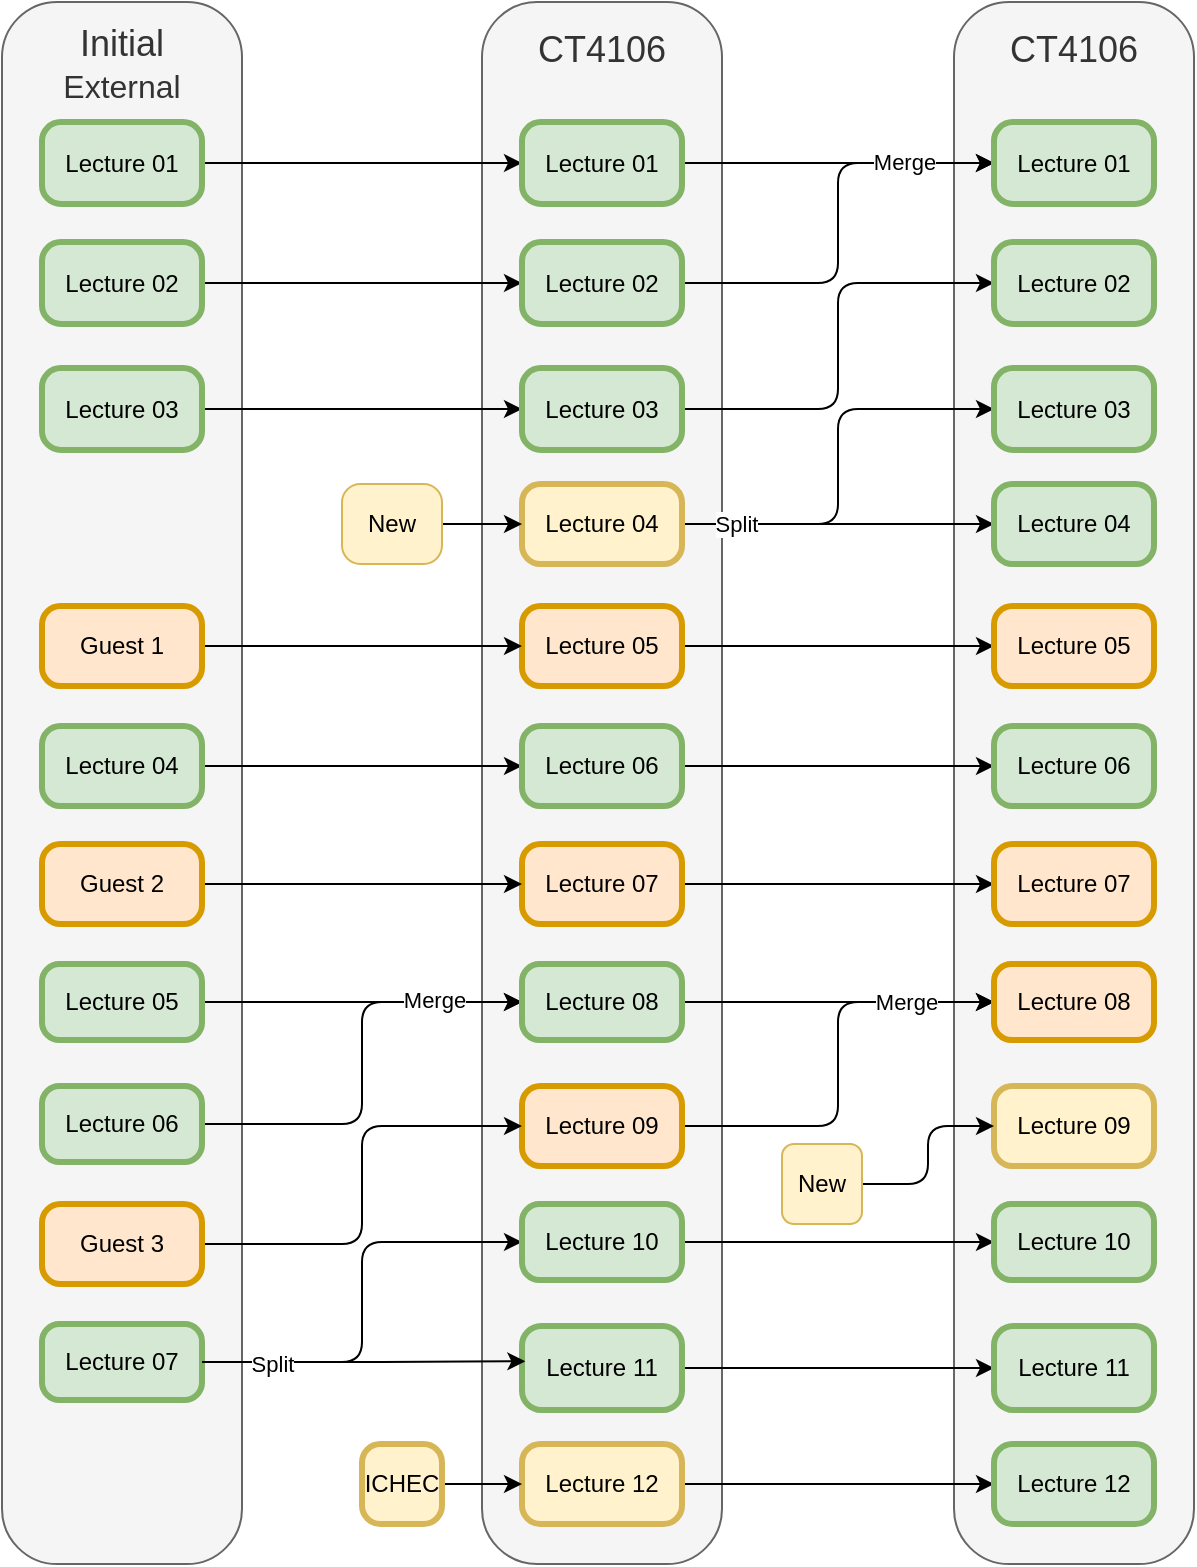 <mxfile>
    <diagram id="_cpUwCddfi01fyE_V97n" name="Page-1">
        <mxGraphModel dx="2752" dy="1438" grid="1" gridSize="10" guides="1" tooltips="1" connect="1" arrows="1" fold="1" page="1" pageScale="1" pageWidth="1169" pageHeight="1654" math="0" shadow="0">
            <root>
                <mxCell id="0"/>
                <mxCell id="1" parent="0"/>
                <mxCell id="78" value="&lt;font style=&quot;font-size: 18px;&quot;&gt;CT4106&lt;/font&gt;&lt;div&gt;&lt;font style=&quot;font-size: 18px;&quot;&gt;&lt;br&gt;&lt;/font&gt;&lt;/div&gt;&lt;div&gt;&lt;font style=&quot;font-size: 18px;&quot;&gt;&lt;br&gt;&lt;/font&gt;&lt;/div&gt;&lt;div&gt;&lt;font style=&quot;font-size: 18px;&quot;&gt;&lt;br&gt;&lt;/font&gt;&lt;/div&gt;&lt;div&gt;&lt;font style=&quot;font-size: 18px;&quot;&gt;&lt;br&gt;&lt;/font&gt;&lt;/div&gt;&lt;div&gt;&lt;font style=&quot;font-size: 18px;&quot;&gt;&lt;br&gt;&lt;/font&gt;&lt;/div&gt;&lt;div&gt;&lt;font style=&quot;font-size: 18px;&quot;&gt;&lt;br&gt;&lt;/font&gt;&lt;/div&gt;&lt;div&gt;&lt;font style=&quot;font-size: 18px;&quot;&gt;&lt;br&gt;&lt;/font&gt;&lt;/div&gt;&lt;div&gt;&lt;font style=&quot;font-size: 18px;&quot;&gt;&lt;br&gt;&lt;/font&gt;&lt;/div&gt;&lt;div&gt;&lt;font style=&quot;font-size: 18px;&quot;&gt;&lt;br&gt;&lt;/font&gt;&lt;/div&gt;&lt;div&gt;&lt;font style=&quot;font-size: 18px;&quot;&gt;&lt;br&gt;&lt;/font&gt;&lt;/div&gt;&lt;div&gt;&lt;font style=&quot;font-size: 18px;&quot;&gt;&lt;br&gt;&lt;/font&gt;&lt;/div&gt;&lt;div&gt;&lt;font style=&quot;font-size: 18px;&quot;&gt;&lt;br&gt;&lt;/font&gt;&lt;/div&gt;&lt;div&gt;&lt;font style=&quot;font-size: 18px;&quot;&gt;&lt;br&gt;&lt;/font&gt;&lt;/div&gt;&lt;div&gt;&lt;font style=&quot;font-size: 18px;&quot;&gt;&lt;br&gt;&lt;/font&gt;&lt;/div&gt;&lt;div&gt;&lt;font style=&quot;font-size: 18px;&quot;&gt;&lt;br&gt;&lt;/font&gt;&lt;/div&gt;&lt;div&gt;&lt;font style=&quot;font-size: 18px;&quot;&gt;&lt;br&gt;&lt;/font&gt;&lt;/div&gt;&lt;div&gt;&lt;font style=&quot;font-size: 18px;&quot;&gt;&lt;br&gt;&lt;/font&gt;&lt;/div&gt;&lt;div&gt;&lt;font style=&quot;font-size: 18px;&quot;&gt;&lt;br&gt;&lt;/font&gt;&lt;/div&gt;&lt;div&gt;&lt;font style=&quot;font-size: 18px;&quot;&gt;&lt;br&gt;&lt;/font&gt;&lt;/div&gt;&lt;div&gt;&lt;font style=&quot;font-size: 18px;&quot;&gt;&lt;br&gt;&lt;/font&gt;&lt;/div&gt;&lt;div&gt;&lt;font style=&quot;font-size: 18px;&quot;&gt;&lt;br&gt;&lt;/font&gt;&lt;/div&gt;&lt;div&gt;&lt;font style=&quot;font-size: 18px;&quot;&gt;&lt;br&gt;&lt;/font&gt;&lt;/div&gt;&lt;div&gt;&lt;font style=&quot;font-size: 18px;&quot;&gt;&lt;br&gt;&lt;/font&gt;&lt;/div&gt;&lt;div&gt;&lt;font style=&quot;font-size: 18px;&quot;&gt;&lt;br&gt;&lt;/font&gt;&lt;/div&gt;&lt;div&gt;&lt;font style=&quot;font-size: 18px;&quot;&gt;&lt;br&gt;&lt;/font&gt;&lt;/div&gt;&lt;div&gt;&lt;font style=&quot;font-size: 18px;&quot;&gt;&lt;br&gt;&lt;/font&gt;&lt;/div&gt;&lt;div&gt;&lt;font style=&quot;font-size: 18px;&quot;&gt;&lt;br&gt;&lt;/font&gt;&lt;/div&gt;&lt;div&gt;&lt;font style=&quot;font-size: 18px;&quot;&gt;&lt;br&gt;&lt;/font&gt;&lt;/div&gt;&lt;div&gt;&lt;font style=&quot;font-size: 18px;&quot;&gt;&lt;br&gt;&lt;/font&gt;&lt;/div&gt;&lt;div&gt;&lt;font style=&quot;font-size: 18px;&quot;&gt;&lt;br&gt;&lt;/font&gt;&lt;/div&gt;&lt;div&gt;&lt;font style=&quot;font-size: 18px;&quot;&gt;&lt;br&gt;&lt;/font&gt;&lt;/div&gt;&lt;div&gt;&lt;font style=&quot;font-size: 18px;&quot;&gt;&lt;br&gt;&lt;/font&gt;&lt;/div&gt;&lt;div&gt;&lt;font style=&quot;font-size: 18px;&quot;&gt;&lt;br&gt;&lt;/font&gt;&lt;/div&gt;&lt;div&gt;&lt;font style=&quot;font-size: 18px;&quot;&gt;&lt;br&gt;&lt;/font&gt;&lt;/div&gt;" style="rounded=1;whiteSpace=wrap;html=1;strokeWidth=1;arcSize=23;fillStyle=auto;fillColor=#f5f5f5;fontColor=#333333;strokeColor=#666666;" parent="1" vertex="1">
                    <mxGeometry x="536" y="59" width="120" height="781" as="geometry"/>
                </mxCell>
                <mxCell id="57" value="&lt;font style=&quot;font-size: 18px;&quot;&gt;CT4106&lt;/font&gt;&lt;div&gt;&lt;font style=&quot;font-size: 18px;&quot;&gt;&lt;br&gt;&lt;/font&gt;&lt;/div&gt;&lt;div&gt;&lt;font style=&quot;font-size: 18px;&quot;&gt;&lt;br&gt;&lt;/font&gt;&lt;/div&gt;&lt;div&gt;&lt;font style=&quot;font-size: 18px;&quot;&gt;&lt;br&gt;&lt;/font&gt;&lt;/div&gt;&lt;div&gt;&lt;font style=&quot;font-size: 18px;&quot;&gt;&lt;br&gt;&lt;/font&gt;&lt;/div&gt;&lt;div&gt;&lt;font style=&quot;font-size: 18px;&quot;&gt;&lt;br&gt;&lt;/font&gt;&lt;/div&gt;&lt;div&gt;&lt;font style=&quot;font-size: 18px;&quot;&gt;&lt;br&gt;&lt;/font&gt;&lt;/div&gt;&lt;div&gt;&lt;font style=&quot;font-size: 18px;&quot;&gt;&lt;br&gt;&lt;/font&gt;&lt;/div&gt;&lt;div&gt;&lt;font style=&quot;font-size: 18px;&quot;&gt;&lt;br&gt;&lt;/font&gt;&lt;/div&gt;&lt;div&gt;&lt;font style=&quot;font-size: 18px;&quot;&gt;&lt;br&gt;&lt;/font&gt;&lt;/div&gt;&lt;div&gt;&lt;font style=&quot;font-size: 18px;&quot;&gt;&lt;br&gt;&lt;/font&gt;&lt;/div&gt;&lt;div&gt;&lt;font style=&quot;font-size: 18px;&quot;&gt;&lt;br&gt;&lt;/font&gt;&lt;/div&gt;&lt;div&gt;&lt;font style=&quot;font-size: 18px;&quot;&gt;&lt;br&gt;&lt;/font&gt;&lt;/div&gt;&lt;div&gt;&lt;font style=&quot;font-size: 18px;&quot;&gt;&lt;br&gt;&lt;/font&gt;&lt;/div&gt;&lt;div&gt;&lt;font style=&quot;font-size: 18px;&quot;&gt;&lt;br&gt;&lt;/font&gt;&lt;/div&gt;&lt;div&gt;&lt;font style=&quot;font-size: 18px;&quot;&gt;&lt;br&gt;&lt;/font&gt;&lt;/div&gt;&lt;div&gt;&lt;font style=&quot;font-size: 18px;&quot;&gt;&lt;br&gt;&lt;/font&gt;&lt;/div&gt;&lt;div&gt;&lt;font style=&quot;font-size: 18px;&quot;&gt;&lt;br&gt;&lt;/font&gt;&lt;/div&gt;&lt;div&gt;&lt;font style=&quot;font-size: 18px;&quot;&gt;&lt;br&gt;&lt;/font&gt;&lt;/div&gt;&lt;div&gt;&lt;font style=&quot;font-size: 18px;&quot;&gt;&lt;br&gt;&lt;/font&gt;&lt;/div&gt;&lt;div&gt;&lt;font style=&quot;font-size: 18px;&quot;&gt;&lt;br&gt;&lt;/font&gt;&lt;/div&gt;&lt;div&gt;&lt;font style=&quot;font-size: 18px;&quot;&gt;&lt;br&gt;&lt;/font&gt;&lt;/div&gt;&lt;div&gt;&lt;font style=&quot;font-size: 18px;&quot;&gt;&lt;br&gt;&lt;/font&gt;&lt;/div&gt;&lt;div&gt;&lt;font style=&quot;font-size: 18px;&quot;&gt;&lt;br&gt;&lt;/font&gt;&lt;/div&gt;&lt;div&gt;&lt;font style=&quot;font-size: 18px;&quot;&gt;&lt;br&gt;&lt;/font&gt;&lt;/div&gt;&lt;div&gt;&lt;font style=&quot;font-size: 18px;&quot;&gt;&lt;br&gt;&lt;/font&gt;&lt;/div&gt;&lt;div&gt;&lt;font style=&quot;font-size: 18px;&quot;&gt;&lt;br&gt;&lt;/font&gt;&lt;/div&gt;&lt;div&gt;&lt;font style=&quot;font-size: 18px;&quot;&gt;&lt;br&gt;&lt;/font&gt;&lt;/div&gt;&lt;div&gt;&lt;font style=&quot;font-size: 18px;&quot;&gt;&lt;br&gt;&lt;/font&gt;&lt;/div&gt;&lt;div&gt;&lt;font style=&quot;font-size: 18px;&quot;&gt;&lt;br&gt;&lt;/font&gt;&lt;/div&gt;&lt;div&gt;&lt;font style=&quot;font-size: 18px;&quot;&gt;&lt;br&gt;&lt;/font&gt;&lt;/div&gt;&lt;div&gt;&lt;font style=&quot;font-size: 18px;&quot;&gt;&lt;br&gt;&lt;/font&gt;&lt;/div&gt;&lt;div&gt;&lt;font style=&quot;font-size: 18px;&quot;&gt;&lt;br&gt;&lt;/font&gt;&lt;/div&gt;&lt;div&gt;&lt;font style=&quot;font-size: 18px;&quot;&gt;&lt;br&gt;&lt;/font&gt;&lt;/div&gt;&lt;div&gt;&lt;font style=&quot;font-size: 18px;&quot;&gt;&lt;br&gt;&lt;/font&gt;&lt;/div&gt;" style="rounded=1;whiteSpace=wrap;html=1;fillColor=#f5f5f5;strokeColor=#666666;strokeWidth=1;arcSize=23;fontColor=#333333;" parent="1" vertex="1">
                    <mxGeometry x="300" y="59" width="120" height="781" as="geometry"/>
                </mxCell>
                <mxCell id="9" value="&lt;font style=&quot;font-size: 18px;&quot;&gt;Initial&lt;/font&gt;&lt;div&gt;&lt;font size=&quot;3&quot;&gt;External&lt;/font&gt;&lt;/div&gt;&lt;div&gt;&lt;font size=&quot;3&quot;&gt;&lt;br&gt;&lt;/font&gt;&lt;/div&gt;&lt;div&gt;&lt;font size=&quot;3&quot;&gt;&lt;br&gt;&lt;/font&gt;&lt;/div&gt;&lt;div&gt;&lt;font size=&quot;3&quot;&gt;&lt;br&gt;&lt;/font&gt;&lt;/div&gt;&lt;div&gt;&lt;font size=&quot;3&quot;&gt;&lt;br&gt;&lt;/font&gt;&lt;/div&gt;&lt;div&gt;&lt;font size=&quot;3&quot;&gt;&lt;br&gt;&lt;/font&gt;&lt;/div&gt;&lt;div&gt;&lt;font size=&quot;3&quot;&gt;&lt;br&gt;&lt;/font&gt;&lt;/div&gt;&lt;div&gt;&lt;br&gt;&lt;/div&gt;&lt;div&gt;&lt;font size=&quot;3&quot;&gt;&lt;br&gt;&lt;/font&gt;&lt;/div&gt;&lt;div&gt;&lt;font size=&quot;3&quot;&gt;&lt;br&gt;&lt;/font&gt;&lt;/div&gt;&lt;div&gt;&lt;font size=&quot;3&quot;&gt;&lt;br&gt;&lt;/font&gt;&lt;/div&gt;&lt;div&gt;&lt;font size=&quot;3&quot;&gt;&lt;br&gt;&lt;/font&gt;&lt;/div&gt;&lt;div&gt;&lt;font size=&quot;3&quot;&gt;&lt;br&gt;&lt;/font&gt;&lt;/div&gt;&lt;div&gt;&lt;font size=&quot;3&quot;&gt;&lt;br&gt;&lt;/font&gt;&lt;/div&gt;&lt;div&gt;&lt;font size=&quot;3&quot;&gt;&lt;br&gt;&lt;/font&gt;&lt;/div&gt;&lt;div&gt;&lt;font size=&quot;3&quot;&gt;&lt;br&gt;&lt;/font&gt;&lt;/div&gt;&lt;div&gt;&lt;font size=&quot;3&quot;&gt;&lt;br&gt;&lt;/font&gt;&lt;/div&gt;&lt;div&gt;&lt;font size=&quot;3&quot;&gt;&lt;br&gt;&lt;/font&gt;&lt;/div&gt;&lt;div&gt;&lt;font size=&quot;3&quot;&gt;&lt;br&gt;&lt;/font&gt;&lt;/div&gt;&lt;div&gt;&lt;font size=&quot;3&quot;&gt;&lt;br&gt;&lt;/font&gt;&lt;/div&gt;&lt;div&gt;&lt;font size=&quot;3&quot;&gt;&lt;br&gt;&lt;/font&gt;&lt;/div&gt;&lt;div&gt;&lt;font size=&quot;3&quot;&gt;&lt;br&gt;&lt;/font&gt;&lt;/div&gt;&lt;div&gt;&lt;font size=&quot;3&quot;&gt;&lt;br&gt;&lt;/font&gt;&lt;/div&gt;&lt;div&gt;&lt;font size=&quot;3&quot;&gt;&lt;br&gt;&lt;/font&gt;&lt;/div&gt;&lt;div&gt;&lt;font size=&quot;3&quot;&gt;&lt;br&gt;&lt;/font&gt;&lt;/div&gt;&lt;div&gt;&lt;font size=&quot;3&quot;&gt;&lt;br&gt;&lt;/font&gt;&lt;/div&gt;&lt;div&gt;&lt;font size=&quot;3&quot;&gt;&lt;br&gt;&lt;/font&gt;&lt;/div&gt;&lt;div&gt;&lt;font size=&quot;3&quot;&gt;&lt;br&gt;&lt;/font&gt;&lt;/div&gt;&lt;div&gt;&lt;font size=&quot;3&quot;&gt;&lt;br&gt;&lt;/font&gt;&lt;/div&gt;&lt;div&gt;&lt;font size=&quot;3&quot;&gt;&lt;br&gt;&lt;/font&gt;&lt;/div&gt;&lt;div&gt;&lt;font size=&quot;3&quot;&gt;&lt;br&gt;&lt;/font&gt;&lt;/div&gt;&lt;div&gt;&lt;font size=&quot;3&quot;&gt;&lt;br&gt;&lt;/font&gt;&lt;/div&gt;&lt;div&gt;&lt;font size=&quot;3&quot;&gt;&lt;br&gt;&lt;/font&gt;&lt;/div&gt;&lt;div&gt;&lt;font size=&quot;3&quot;&gt;&lt;br&gt;&lt;/font&gt;&lt;/div&gt;&lt;div&gt;&lt;font size=&quot;3&quot;&gt;&lt;br&gt;&lt;/font&gt;&lt;/div&gt;&lt;div&gt;&lt;br&gt;&lt;/div&gt;&lt;div&gt;&lt;br&gt;&lt;/div&gt;&lt;div&gt;&lt;br&gt;&lt;/div&gt;&lt;div&gt;&lt;br&gt;&lt;/div&gt;&lt;div&gt;&lt;br&gt;&lt;/div&gt;" style="rounded=1;whiteSpace=wrap;html=1;fillColor=#f5f5f5;strokeColor=#666666;strokeWidth=1;arcSize=23;fontColor=#333333;" parent="1" vertex="1">
                    <mxGeometry x="60" y="59" width="120" height="781" as="geometry"/>
                </mxCell>
                <mxCell id="17" style="edgeStyle=none;html=1;" parent="1" source="2" target="10" edge="1">
                    <mxGeometry relative="1" as="geometry"/>
                </mxCell>
                <mxCell id="2" value="Lecture 01" style="rounded=1;whiteSpace=wrap;html=1;fillColor=#d5e8d4;strokeColor=#82b366;strokeWidth=3;arcSize=23;" parent="1" vertex="1">
                    <mxGeometry x="80" y="119" width="80" height="41" as="geometry"/>
                </mxCell>
                <mxCell id="18" style="edgeStyle=none;html=1;exitX=1;exitY=0.5;exitDx=0;exitDy=0;entryX=0;entryY=0.5;entryDx=0;entryDy=0;" parent="1" source="3" target="11" edge="1">
                    <mxGeometry relative="1" as="geometry"/>
                </mxCell>
                <mxCell id="3" value="Lecture 02" style="rounded=1;whiteSpace=wrap;html=1;fillColor=#d5e8d4;strokeColor=#82b366;strokeWidth=3;arcSize=23;" parent="1" vertex="1">
                    <mxGeometry x="80" y="179" width="80" height="41" as="geometry"/>
                </mxCell>
                <mxCell id="32" style="edgeStyle=orthogonalEdgeStyle;html=1;exitX=1;exitY=0.5;exitDx=0;exitDy=0;entryX=0;entryY=0.5;entryDx=0;entryDy=0;" parent="1" source="4" target="29" edge="1">
                    <mxGeometry relative="1" as="geometry"/>
                </mxCell>
                <mxCell id="4" value="Lecture 05" style="rounded=1;whiteSpace=wrap;html=1;fillColor=#d5e8d4;strokeColor=#82b366;strokeWidth=3;arcSize=23;" parent="1" vertex="1">
                    <mxGeometry x="80" y="540" width="80" height="38" as="geometry"/>
                </mxCell>
                <mxCell id="33" style="edgeStyle=orthogonalEdgeStyle;html=1;exitX=1;exitY=0.5;exitDx=0;exitDy=0;entryX=0;entryY=0.5;entryDx=0;entryDy=0;" parent="1" source="5" target="29" edge="1">
                    <mxGeometry relative="1" as="geometry"/>
                </mxCell>
                <mxCell id="34" value="Merge" style="edgeLabel;html=1;align=center;verticalAlign=middle;resizable=0;points=[];" parent="33" vertex="1" connectable="0">
                    <mxGeometry x="0.596" y="1" relative="1" as="geometry">
                        <mxPoint as="offset"/>
                    </mxGeometry>
                </mxCell>
                <mxCell id="5" value="Lecture 06" style="rounded=1;whiteSpace=wrap;html=1;fillColor=#d5e8d4;strokeColor=#82b366;strokeWidth=3;arcSize=23;" parent="1" vertex="1">
                    <mxGeometry x="80" y="601" width="80" height="38" as="geometry"/>
                </mxCell>
                <mxCell id="37" style="edgeStyle=orthogonalEdgeStyle;html=1;exitX=1;exitY=0.5;exitDx=0;exitDy=0;entryX=0;entryY=0.5;entryDx=0;entryDy=0;" parent="1" source="6" target="28" edge="1">
                    <mxGeometry relative="1" as="geometry"/>
                </mxCell>
                <mxCell id="6" value="Lecture 07" style="rounded=1;whiteSpace=wrap;html=1;fillColor=#d5e8d4;strokeColor=#82b366;strokeWidth=3;arcSize=23;" parent="1" vertex="1">
                    <mxGeometry x="80" y="720" width="80" height="38" as="geometry"/>
                </mxCell>
                <mxCell id="19" style="edgeStyle=none;html=1;exitX=1;exitY=0.5;exitDx=0;exitDy=0;entryX=0;entryY=0.5;entryDx=0;entryDy=0;" parent="1" source="7" target="12" edge="1">
                    <mxGeometry relative="1" as="geometry"/>
                </mxCell>
                <mxCell id="7" value="Lecture 03" style="rounded=1;whiteSpace=wrap;html=1;fillColor=#d5e8d4;strokeColor=#82b366;strokeWidth=3;arcSize=23;" parent="1" vertex="1">
                    <mxGeometry x="80" y="242" width="80" height="41" as="geometry"/>
                </mxCell>
                <mxCell id="24" style="edgeStyle=none;html=1;exitX=1;exitY=0.5;exitDx=0;exitDy=0;" parent="1" source="8" target="15" edge="1">
                    <mxGeometry relative="1" as="geometry"/>
                </mxCell>
                <mxCell id="8" value="Lecture 04" style="rounded=1;whiteSpace=wrap;html=1;fillColor=#d5e8d4;strokeColor=#82b366;strokeWidth=3;arcSize=23;" parent="1" vertex="1">
                    <mxGeometry x="80" y="421" width="80" height="40" as="geometry"/>
                </mxCell>
                <mxCell id="59" style="edgeStyle=orthogonalEdgeStyle;html=1;exitX=1;exitY=0.5;exitDx=0;exitDy=0;" parent="1" source="10" target="45" edge="1">
                    <mxGeometry relative="1" as="geometry"/>
                </mxCell>
                <mxCell id="10" value="Lecture 01" style="rounded=1;whiteSpace=wrap;html=1;fillColor=#d5e8d4;strokeColor=#82b366;strokeWidth=3;arcSize=23;" parent="1" vertex="1">
                    <mxGeometry x="320" y="119" width="80" height="41" as="geometry"/>
                </mxCell>
                <mxCell id="60" style="edgeStyle=orthogonalEdgeStyle;html=1;exitX=1;exitY=0.5;exitDx=0;exitDy=0;entryX=0;entryY=0.5;entryDx=0;entryDy=0;" parent="1" source="11" target="45" edge="1">
                    <mxGeometry relative="1" as="geometry"/>
                </mxCell>
                <mxCell id="61" value="Merge" style="edgeLabel;html=1;align=center;verticalAlign=middle;resizable=0;points=[];" parent="60" vertex="1" connectable="0">
                    <mxGeometry x="0.58" y="1" relative="1" as="geometry">
                        <mxPoint as="offset"/>
                    </mxGeometry>
                </mxCell>
                <mxCell id="11" value="Lecture 02" style="rounded=1;whiteSpace=wrap;html=1;fillColor=#d5e8d4;strokeColor=#82b366;strokeWidth=3;arcSize=23;" parent="1" vertex="1">
                    <mxGeometry x="320" y="179" width="80" height="41" as="geometry"/>
                </mxCell>
                <mxCell id="62" style="edgeStyle=orthogonalEdgeStyle;html=1;exitX=1;exitY=0.5;exitDx=0;exitDy=0;entryX=0;entryY=0.5;entryDx=0;entryDy=0;" parent="1" source="12" target="46" edge="1">
                    <mxGeometry relative="1" as="geometry"/>
                </mxCell>
                <mxCell id="12" value="Lecture 03" style="rounded=1;whiteSpace=wrap;html=1;fillColor=#d5e8d4;strokeColor=#82b366;strokeWidth=3;arcSize=23;" parent="1" vertex="1">
                    <mxGeometry x="320" y="242" width="80" height="41" as="geometry"/>
                </mxCell>
                <mxCell id="63" style="edgeStyle=orthogonalEdgeStyle;html=1;exitX=1;exitY=0.5;exitDx=0;exitDy=0;entryX=0;entryY=0.5;entryDx=0;entryDy=0;" parent="1" source="13" target="47" edge="1">
                    <mxGeometry relative="1" as="geometry"/>
                </mxCell>
                <mxCell id="64" style="edgeStyle=orthogonalEdgeStyle;html=1;exitX=1;exitY=0.5;exitDx=0;exitDy=0;entryX=0;entryY=0.5;entryDx=0;entryDy=0;" parent="1" source="13" target="48" edge="1">
                    <mxGeometry relative="1" as="geometry"/>
                </mxCell>
                <mxCell id="65" value="Split" style="edgeLabel;html=1;align=center;verticalAlign=middle;resizable=0;points=[];" parent="64" vertex="1" connectable="0">
                    <mxGeometry x="-0.731" y="1" relative="1" as="geometry">
                        <mxPoint x="6" y="1" as="offset"/>
                    </mxGeometry>
                </mxCell>
                <mxCell id="13" value="Lecture 04" style="rounded=1;whiteSpace=wrap;html=1;fillColor=#fff2cc;strokeColor=#d6b656;strokeWidth=3;arcSize=23;" parent="1" vertex="1">
                    <mxGeometry x="320" y="300" width="80" height="40" as="geometry"/>
                </mxCell>
                <mxCell id="66" style="edgeStyle=orthogonalEdgeStyle;html=1;exitX=1;exitY=0.5;exitDx=0;exitDy=0;entryX=0;entryY=0.5;entryDx=0;entryDy=0;" parent="1" source="14" target="49" edge="1">
                    <mxGeometry relative="1" as="geometry"/>
                </mxCell>
                <mxCell id="14" value="Lecture 05" style="rounded=1;whiteSpace=wrap;html=1;fillColor=#ffe6cc;strokeColor=#d79b00;strokeWidth=3;arcSize=23;" parent="1" vertex="1">
                    <mxGeometry x="320" y="361" width="80" height="40" as="geometry"/>
                </mxCell>
                <mxCell id="67" style="edgeStyle=orthogonalEdgeStyle;html=1;exitX=1;exitY=0.5;exitDx=0;exitDy=0;entryX=0;entryY=0.5;entryDx=0;entryDy=0;" parent="1" source="15" target="50" edge="1">
                    <mxGeometry relative="1" as="geometry"/>
                </mxCell>
                <mxCell id="15" value="Lecture 06" style="rounded=1;whiteSpace=wrap;html=1;fillColor=#d5e8d4;strokeColor=#82b366;strokeWidth=3;arcSize=23;" parent="1" vertex="1">
                    <mxGeometry x="320" y="421" width="80" height="40" as="geometry"/>
                </mxCell>
                <mxCell id="68" style="edgeStyle=orthogonalEdgeStyle;html=1;exitX=1;exitY=0.5;exitDx=0;exitDy=0;" parent="1" source="16" target="51" edge="1">
                    <mxGeometry relative="1" as="geometry"/>
                </mxCell>
                <mxCell id="16" value="Lecture 07" style="rounded=1;whiteSpace=wrap;html=1;fillColor=#ffe6cc;strokeColor=#d79b00;strokeWidth=3;arcSize=23;" parent="1" vertex="1">
                    <mxGeometry x="320" y="480" width="80" height="40" as="geometry"/>
                </mxCell>
                <mxCell id="21" style="edgeStyle=none;html=1;exitX=1;exitY=0.5;exitDx=0;exitDy=0;entryX=0;entryY=0.5;entryDx=0;entryDy=0;" parent="1" source="20" target="13" edge="1">
                    <mxGeometry relative="1" as="geometry"/>
                </mxCell>
                <mxCell id="20" value="New" style="rounded=1;whiteSpace=wrap;html=1;fillColor=#fff2cc;strokeColor=#d6b656;strokeWidth=1;arcSize=23;" parent="1" vertex="1">
                    <mxGeometry x="230" y="300" width="50" height="40" as="geometry"/>
                </mxCell>
                <mxCell id="23" style="edgeStyle=none;html=1;exitX=1;exitY=0.5;exitDx=0;exitDy=0;" parent="1" source="22" target="14" edge="1">
                    <mxGeometry relative="1" as="geometry"/>
                </mxCell>
                <mxCell id="22" value="Guest 1" style="rounded=1;whiteSpace=wrap;html=1;fillColor=#ffe6cc;strokeColor=#d79b00;strokeWidth=3;arcSize=23;" parent="1" vertex="1">
                    <mxGeometry x="80" y="361" width="80" height="40" as="geometry"/>
                </mxCell>
                <mxCell id="26" style="edgeStyle=none;html=1;exitX=1;exitY=0.5;exitDx=0;exitDy=0;" parent="1" source="25" target="16" edge="1">
                    <mxGeometry relative="1" as="geometry"/>
                </mxCell>
                <mxCell id="25" value="Guest 2" style="rounded=1;whiteSpace=wrap;html=1;fillColor=#ffe6cc;strokeColor=#d79b00;strokeWidth=3;arcSize=23;" parent="1" vertex="1">
                    <mxGeometry x="80" y="480" width="80" height="40" as="geometry"/>
                </mxCell>
                <mxCell id="74" style="edgeStyle=orthogonalEdgeStyle;html=1;exitX=1;exitY=0.5;exitDx=0;exitDy=0;entryX=0;entryY=0.5;entryDx=0;entryDy=0;" parent="1" source="27" target="52" edge="1">
                    <mxGeometry relative="1" as="geometry"/>
                </mxCell>
                <mxCell id="27" value="Lecture 12" style="rounded=1;whiteSpace=wrap;html=1;fillColor=#fff2cc;strokeColor=#d6b656;strokeWidth=3;arcSize=23;" parent="1" vertex="1">
                    <mxGeometry x="320" y="780" width="80" height="40" as="geometry"/>
                </mxCell>
                <mxCell id="72" style="edgeStyle=orthogonalEdgeStyle;html=1;exitX=1;exitY=0.5;exitDx=0;exitDy=0;entryX=0;entryY=0.5;entryDx=0;entryDy=0;" parent="1" source="28" target="53" edge="1">
                    <mxGeometry relative="1" as="geometry"/>
                </mxCell>
                <mxCell id="28" value="Lecture 10" style="rounded=1;whiteSpace=wrap;html=1;fillColor=#d5e8d4;strokeColor=#82b366;strokeWidth=3;arcSize=23;" parent="1" vertex="1">
                    <mxGeometry x="320" y="660" width="80" height="38" as="geometry"/>
                </mxCell>
                <mxCell id="69" style="edgeStyle=orthogonalEdgeStyle;html=1;exitX=1;exitY=0.5;exitDx=0;exitDy=0;entryX=0;entryY=0.5;entryDx=0;entryDy=0;" parent="1" source="29" target="54" edge="1">
                    <mxGeometry relative="1" as="geometry"/>
                </mxCell>
                <mxCell id="29" value="Lecture 08" style="rounded=1;whiteSpace=wrap;html=1;fillColor=#d5e8d4;strokeColor=#82b366;strokeWidth=3;arcSize=23;" parent="1" vertex="1">
                    <mxGeometry x="320" y="540" width="80" height="38" as="geometry"/>
                </mxCell>
                <mxCell id="73" style="edgeStyle=orthogonalEdgeStyle;html=1;exitX=1;exitY=0.5;exitDx=0;exitDy=0;entryX=0;entryY=0.5;entryDx=0;entryDy=0;" parent="1" source="30" target="55" edge="1">
                    <mxGeometry relative="1" as="geometry">
                        <mxPoint x="480" y="890" as="targetPoint"/>
                    </mxGeometry>
                </mxCell>
                <mxCell id="30" value="Lecture 11" style="rounded=1;whiteSpace=wrap;html=1;fillColor=#d5e8d4;strokeColor=#82b366;strokeWidth=3;arcSize=23;" parent="1" vertex="1">
                    <mxGeometry x="320" y="721" width="80" height="42" as="geometry"/>
                </mxCell>
                <mxCell id="70" style="edgeStyle=orthogonalEdgeStyle;html=1;exitX=1;exitY=0.5;exitDx=0;exitDy=0;entryX=0;entryY=0.5;entryDx=0;entryDy=0;" parent="1" source="31" target="54" edge="1">
                    <mxGeometry relative="1" as="geometry"/>
                </mxCell>
                <mxCell id="71" value="Merge" style="edgeLabel;html=1;align=center;verticalAlign=middle;resizable=0;points=[];" parent="70" vertex="1" connectable="0">
                    <mxGeometry x="0.767" relative="1" as="geometry">
                        <mxPoint x="-19" as="offset"/>
                    </mxGeometry>
                </mxCell>
                <mxCell id="31" value="Lecture 09" style="rounded=1;whiteSpace=wrap;html=1;fillColor=#ffe6cc;strokeColor=#d79b00;strokeWidth=3;arcSize=23;" parent="1" vertex="1">
                    <mxGeometry x="320" y="601" width="80" height="40" as="geometry"/>
                </mxCell>
                <mxCell id="36" style="edgeStyle=orthogonalEdgeStyle;html=1;exitX=1;exitY=0.5;exitDx=0;exitDy=0;entryX=0;entryY=0.5;entryDx=0;entryDy=0;" parent="1" source="35" target="31" edge="1">
                    <mxGeometry relative="1" as="geometry"/>
                </mxCell>
                <mxCell id="35" value="Guest 3" style="rounded=1;whiteSpace=wrap;html=1;fillColor=#ffe6cc;strokeColor=#d79b00;strokeWidth=3;arcSize=23;" parent="1" vertex="1">
                    <mxGeometry x="80" y="660" width="80" height="40" as="geometry"/>
                </mxCell>
                <mxCell id="38" style="edgeStyle=orthogonalEdgeStyle;html=1;exitX=1;exitY=0.5;exitDx=0;exitDy=0;entryX=0.021;entryY=0.42;entryDx=0;entryDy=0;entryPerimeter=0;" parent="1" source="6" target="30" edge="1">
                    <mxGeometry relative="1" as="geometry"/>
                </mxCell>
                <mxCell id="39" value="Split" style="edgeLabel;html=1;align=center;verticalAlign=middle;resizable=0;points=[];" parent="38" vertex="1" connectable="0">
                    <mxGeometry x="-0.772" y="-2" relative="1" as="geometry">
                        <mxPoint x="16" y="-1" as="offset"/>
                    </mxGeometry>
                </mxCell>
                <mxCell id="41" style="edgeStyle=none;html=1;exitX=1;exitY=0.5;exitDx=0;exitDy=0;entryX=0;entryY=0.5;entryDx=0;entryDy=0;" parent="1" source="40" target="27" edge="1">
                    <mxGeometry relative="1" as="geometry"/>
                </mxCell>
                <mxCell id="40" value="ICHEC" style="rounded=1;whiteSpace=wrap;html=1;fillColor=#fff2cc;strokeColor=#d6b656;strokeWidth=3;arcSize=23;" parent="1" vertex="1">
                    <mxGeometry x="240" y="780" width="40" height="40" as="geometry"/>
                </mxCell>
                <mxCell id="45" value="Lecture 01" style="rounded=1;whiteSpace=wrap;html=1;fillColor=#d5e8d4;strokeColor=#82b366;strokeWidth=3;arcSize=23;" parent="1" vertex="1">
                    <mxGeometry x="556" y="119" width="80" height="41" as="geometry"/>
                </mxCell>
                <mxCell id="46" value="Lecture 02" style="rounded=1;whiteSpace=wrap;html=1;fillColor=#d5e8d4;strokeColor=#82b366;strokeWidth=3;arcSize=23;" parent="1" vertex="1">
                    <mxGeometry x="556" y="179" width="80" height="41" as="geometry"/>
                </mxCell>
                <mxCell id="47" value="Lecture 03" style="rounded=1;whiteSpace=wrap;html=1;fillColor=#d5e8d4;strokeColor=#82b366;strokeWidth=3;arcSize=23;" parent="1" vertex="1">
                    <mxGeometry x="556" y="242" width="80" height="41" as="geometry"/>
                </mxCell>
                <mxCell id="48" value="Lecture 04" style="rounded=1;whiteSpace=wrap;html=1;fillColor=#d5e8d4;strokeColor=#82b366;strokeWidth=3;arcSize=23;" parent="1" vertex="1">
                    <mxGeometry x="556" y="300" width="80" height="40" as="geometry"/>
                </mxCell>
                <mxCell id="49" value="Lecture 05" style="rounded=1;whiteSpace=wrap;html=1;fillColor=#ffe6cc;strokeColor=#d79b00;strokeWidth=3;arcSize=23;" parent="1" vertex="1">
                    <mxGeometry x="556" y="361" width="80" height="40" as="geometry"/>
                </mxCell>
                <mxCell id="50" value="Lecture 06" style="rounded=1;whiteSpace=wrap;html=1;fillColor=#d5e8d4;strokeColor=#82b366;strokeWidth=3;arcSize=23;" parent="1" vertex="1">
                    <mxGeometry x="556" y="421" width="80" height="40" as="geometry"/>
                </mxCell>
                <mxCell id="51" value="Lecture 07" style="rounded=1;whiteSpace=wrap;html=1;fillColor=#ffe6cc;strokeColor=#d79b00;strokeWidth=3;arcSize=23;" parent="1" vertex="1">
                    <mxGeometry x="556" y="480" width="80" height="40" as="geometry"/>
                </mxCell>
                <mxCell id="52" value="Lecture 12" style="rounded=1;whiteSpace=wrap;html=1;fillColor=#d5e8d4;strokeColor=#82b366;strokeWidth=3;arcSize=23;" parent="1" vertex="1">
                    <mxGeometry x="556" y="780" width="80" height="40" as="geometry"/>
                </mxCell>
                <mxCell id="53" value="Lecture 10" style="rounded=1;whiteSpace=wrap;html=1;fillColor=#d5e8d4;strokeColor=#82b366;strokeWidth=3;arcSize=23;" parent="1" vertex="1">
                    <mxGeometry x="556" y="660" width="80" height="38" as="geometry"/>
                </mxCell>
                <mxCell id="54" value="Lecture 08" style="rounded=1;whiteSpace=wrap;html=1;fillColor=#ffe6cc;strokeColor=#d79b00;strokeWidth=3;arcSize=23;" parent="1" vertex="1">
                    <mxGeometry x="556" y="540" width="80" height="38" as="geometry"/>
                </mxCell>
                <mxCell id="55" value="Lecture 11" style="rounded=1;whiteSpace=wrap;html=1;fillColor=#d5e8d4;strokeColor=#82b366;strokeWidth=3;arcSize=23;" parent="1" vertex="1">
                    <mxGeometry x="556" y="721" width="80" height="42" as="geometry"/>
                </mxCell>
                <mxCell id="56" value="Lecture 09" style="rounded=1;whiteSpace=wrap;html=1;fillColor=#fff2cc;strokeColor=#d6b656;strokeWidth=3;arcSize=23;" parent="1" vertex="1">
                    <mxGeometry x="556" y="601" width="80" height="40" as="geometry"/>
                </mxCell>
                <mxCell id="76" style="edgeStyle=orthogonalEdgeStyle;html=1;exitX=1;exitY=0.5;exitDx=0;exitDy=0;entryX=0;entryY=0.5;entryDx=0;entryDy=0;" parent="1" source="75" target="56" edge="1">
                    <mxGeometry relative="1" as="geometry"/>
                </mxCell>
                <mxCell id="75" value="New" style="rounded=1;whiteSpace=wrap;html=1;fillColor=#fff2cc;strokeColor=#d6b656;glass=0;shadow=0;" parent="1" vertex="1">
                    <mxGeometry x="450" y="630" width="40" height="40" as="geometry"/>
                </mxCell>
            </root>
        </mxGraphModel>
    </diagram>
</mxfile>